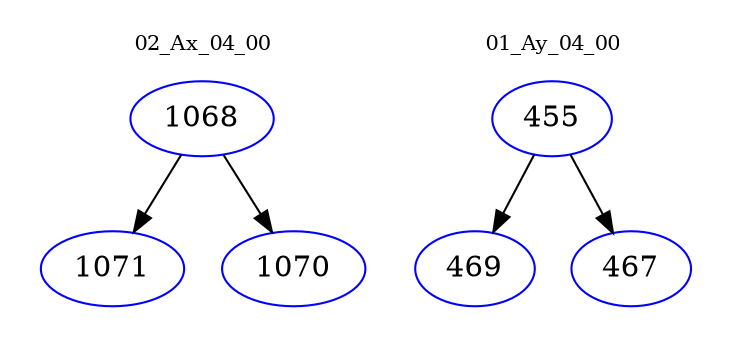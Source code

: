 digraph{
subgraph cluster_0 {
color = white
label = "02_Ax_04_00";
fontsize=10;
T0_1068 [label="1068", color="blue"]
T0_1068 -> T0_1071 [color="black"]
T0_1071 [label="1071", color="blue"]
T0_1068 -> T0_1070 [color="black"]
T0_1070 [label="1070", color="blue"]
}
subgraph cluster_1 {
color = white
label = "01_Ay_04_00";
fontsize=10;
T1_455 [label="455", color="blue"]
T1_455 -> T1_469 [color="black"]
T1_469 [label="469", color="blue"]
T1_455 -> T1_467 [color="black"]
T1_467 [label="467", color="blue"]
}
}
